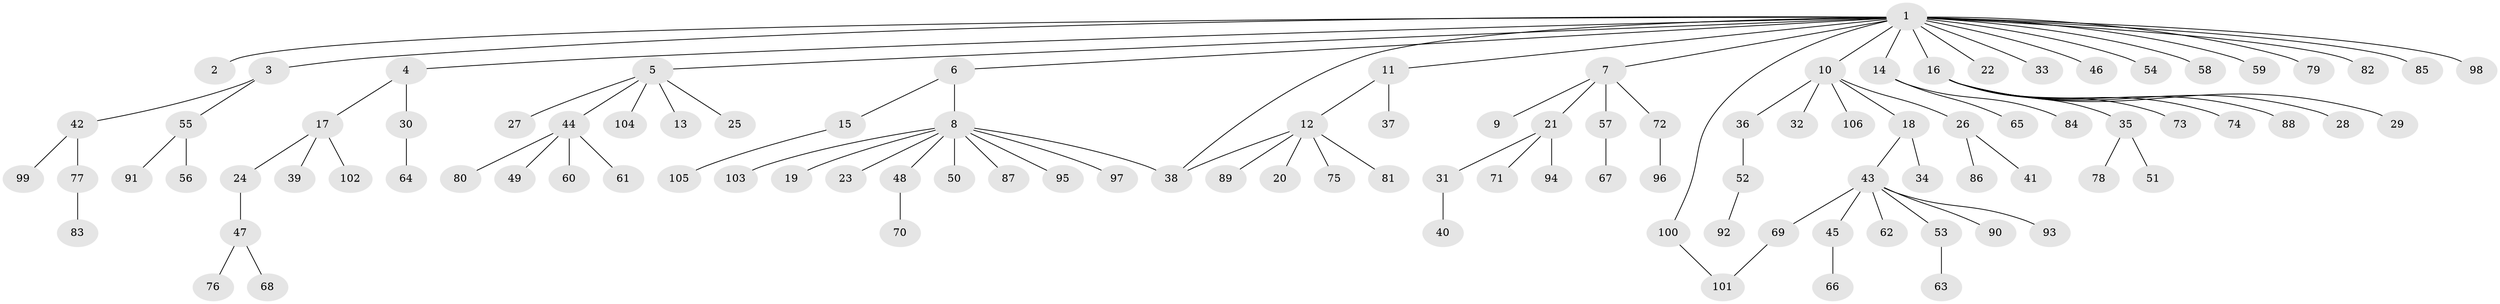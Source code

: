 // coarse degree distribution, {22: 0.012048192771084338, 1: 0.7108433734939759, 4: 0.03614457831325301, 3: 0.060240963855421686, 5: 0.03614457831325301, 9: 0.012048192771084338, 7: 0.024096385542168676, 2: 0.0963855421686747, 8: 0.012048192771084338}
// Generated by graph-tools (version 1.1) at 2025/41/03/06/25 10:41:45]
// undirected, 106 vertices, 108 edges
graph export_dot {
graph [start="1"]
  node [color=gray90,style=filled];
  1;
  2;
  3;
  4;
  5;
  6;
  7;
  8;
  9;
  10;
  11;
  12;
  13;
  14;
  15;
  16;
  17;
  18;
  19;
  20;
  21;
  22;
  23;
  24;
  25;
  26;
  27;
  28;
  29;
  30;
  31;
  32;
  33;
  34;
  35;
  36;
  37;
  38;
  39;
  40;
  41;
  42;
  43;
  44;
  45;
  46;
  47;
  48;
  49;
  50;
  51;
  52;
  53;
  54;
  55;
  56;
  57;
  58;
  59;
  60;
  61;
  62;
  63;
  64;
  65;
  66;
  67;
  68;
  69;
  70;
  71;
  72;
  73;
  74;
  75;
  76;
  77;
  78;
  79;
  80;
  81;
  82;
  83;
  84;
  85;
  86;
  87;
  88;
  89;
  90;
  91;
  92;
  93;
  94;
  95;
  96;
  97;
  98;
  99;
  100;
  101;
  102;
  103;
  104;
  105;
  106;
  1 -- 2;
  1 -- 3;
  1 -- 4;
  1 -- 5;
  1 -- 6;
  1 -- 7;
  1 -- 10;
  1 -- 11;
  1 -- 14;
  1 -- 16;
  1 -- 22;
  1 -- 33;
  1 -- 38;
  1 -- 46;
  1 -- 54;
  1 -- 58;
  1 -- 59;
  1 -- 79;
  1 -- 82;
  1 -- 85;
  1 -- 98;
  1 -- 100;
  3 -- 42;
  3 -- 55;
  4 -- 17;
  4 -- 30;
  5 -- 13;
  5 -- 25;
  5 -- 27;
  5 -- 44;
  5 -- 104;
  6 -- 8;
  6 -- 15;
  7 -- 9;
  7 -- 21;
  7 -- 57;
  7 -- 72;
  8 -- 19;
  8 -- 23;
  8 -- 38;
  8 -- 48;
  8 -- 50;
  8 -- 87;
  8 -- 95;
  8 -- 97;
  8 -- 103;
  10 -- 18;
  10 -- 26;
  10 -- 32;
  10 -- 36;
  10 -- 106;
  11 -- 12;
  11 -- 37;
  12 -- 20;
  12 -- 38;
  12 -- 75;
  12 -- 81;
  12 -- 89;
  14 -- 65;
  14 -- 84;
  15 -- 105;
  16 -- 28;
  16 -- 29;
  16 -- 35;
  16 -- 73;
  16 -- 74;
  16 -- 88;
  17 -- 24;
  17 -- 39;
  17 -- 102;
  18 -- 34;
  18 -- 43;
  21 -- 31;
  21 -- 71;
  21 -- 94;
  24 -- 47;
  26 -- 41;
  26 -- 86;
  30 -- 64;
  31 -- 40;
  35 -- 51;
  35 -- 78;
  36 -- 52;
  42 -- 77;
  42 -- 99;
  43 -- 45;
  43 -- 53;
  43 -- 62;
  43 -- 69;
  43 -- 90;
  43 -- 93;
  44 -- 49;
  44 -- 60;
  44 -- 61;
  44 -- 80;
  45 -- 66;
  47 -- 68;
  47 -- 76;
  48 -- 70;
  52 -- 92;
  53 -- 63;
  55 -- 56;
  55 -- 91;
  57 -- 67;
  69 -- 101;
  72 -- 96;
  77 -- 83;
  100 -- 101;
}
